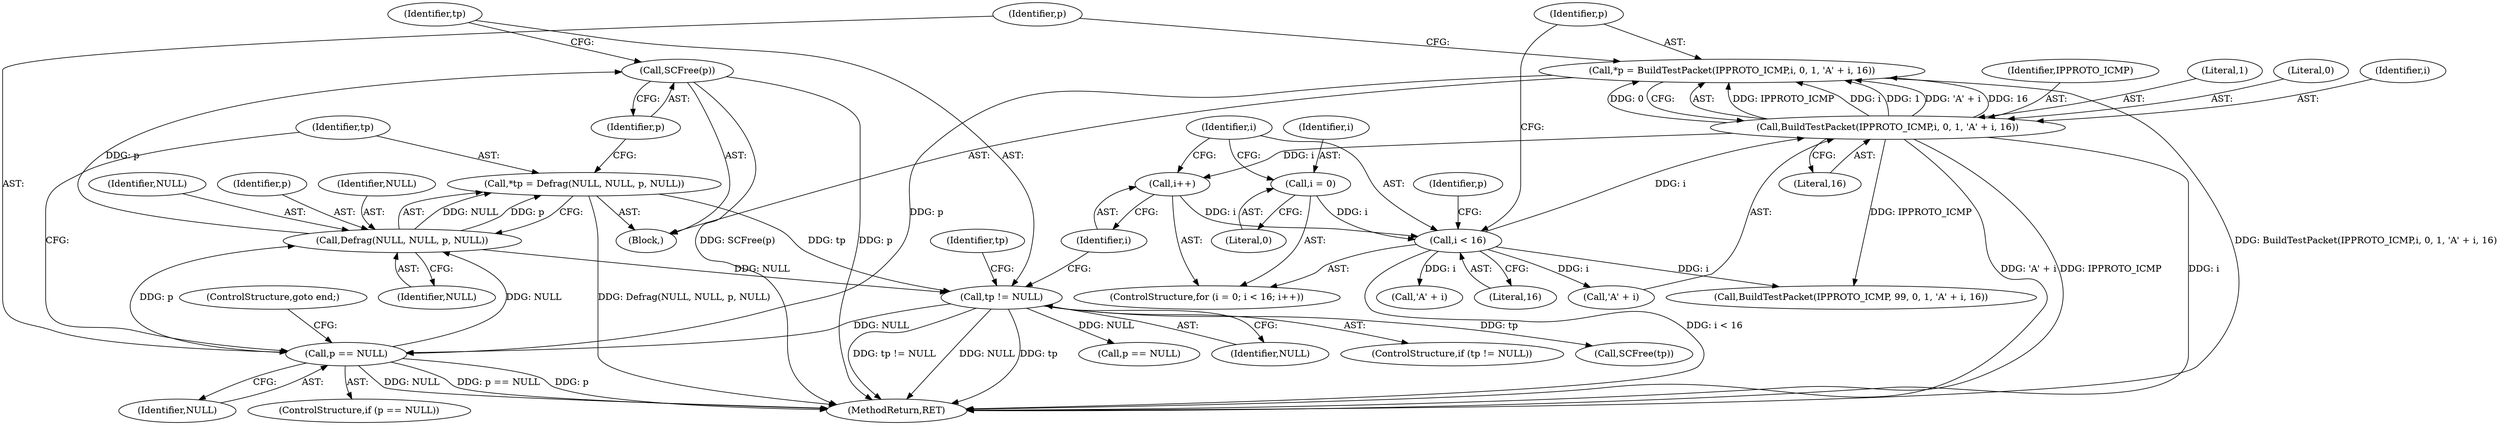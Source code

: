 digraph "0_suricata_4a04f814b15762eb446a5ead4d69d021512df6f8_9@pointer" {
"1000157" [label="(Call,SCFree(p))"];
"1000152" [label="(Call,Defrag(NULL, NULL, p, NULL))"];
"1000145" [label="(Call,p == NULL)"];
"1000133" [label="(Call,*p = BuildTestPacket(IPPROTO_ICMP,i, 0, 1, 'A' + i, 16))"];
"1000135" [label="(Call,BuildTestPacket(IPPROTO_ICMP,i, 0, 1, 'A' + i, 16))"];
"1000126" [label="(Call,i < 16)"];
"1000129" [label="(Call,i++)"];
"1000123" [label="(Call,i = 0)"];
"1000160" [label="(Call,tp != NULL)"];
"1000150" [label="(Call,*tp = Defrag(NULL, NULL, p, NULL))"];
"1000133" [label="(Call,*p = BuildTestPacket(IPPROTO_ICMP,i, 0, 1, 'A' + i, 16))"];
"1000140" [label="(Call,'A' + i)"];
"1000125" [label="(Literal,0)"];
"1000129" [label="(Call,i++)"];
"1000154" [label="(Identifier,NULL)"];
"1000148" [label="(ControlStructure,goto end;)"];
"1000159" [label="(ControlStructure,if (tp != NULL))"];
"1000155" [label="(Identifier,p)"];
"1000170" [label="(Call,BuildTestPacket(IPPROTO_ICMP, 99, 0, 1, 'A' + i, 16))"];
"1000136" [label="(Identifier,IPPROTO_ICMP)"];
"1000128" [label="(Literal,16)"];
"1000237" [label="(MethodReturn,RET)"];
"1000147" [label="(Identifier,NULL)"];
"1000139" [label="(Literal,1)"];
"1000138" [label="(Literal,0)"];
"1000145" [label="(Call,p == NULL)"];
"1000130" [label="(Identifier,i)"];
"1000127" [label="(Identifier,i)"];
"1000169" [label="(Identifier,p)"];
"1000144" [label="(ControlStructure,if (p == NULL))"];
"1000151" [label="(Identifier,tp)"];
"1000122" [label="(ControlStructure,for (i = 0; i < 16; i++))"];
"1000152" [label="(Call,Defrag(NULL, NULL, p, NULL))"];
"1000146" [label="(Identifier,p)"];
"1000153" [label="(Identifier,NULL)"];
"1000135" [label="(Call,BuildTestPacket(IPPROTO_ICMP,i, 0, 1, 'A' + i, 16))"];
"1000124" [label="(Identifier,i)"];
"1000156" [label="(Identifier,NULL)"];
"1000164" [label="(Call,SCFree(tp))"];
"1000175" [label="(Call,'A' + i)"];
"1000160" [label="(Call,tp != NULL)"];
"1000126" [label="(Call,i < 16)"];
"1000158" [label="(Identifier,p)"];
"1000165" [label="(Identifier,tp)"];
"1000162" [label="(Identifier,NULL)"];
"1000131" [label="(Block,)"];
"1000157" [label="(Call,SCFree(p))"];
"1000150" [label="(Call,*tp = Defrag(NULL, NULL, p, NULL))"];
"1000123" [label="(Call,i = 0)"];
"1000180" [label="(Call,p == NULL)"];
"1000134" [label="(Identifier,p)"];
"1000137" [label="(Identifier,i)"];
"1000161" [label="(Identifier,tp)"];
"1000143" [label="(Literal,16)"];
"1000157" -> "1000131"  [label="AST: "];
"1000157" -> "1000158"  [label="CFG: "];
"1000158" -> "1000157"  [label="AST: "];
"1000161" -> "1000157"  [label="CFG: "];
"1000157" -> "1000237"  [label="DDG: SCFree(p)"];
"1000157" -> "1000237"  [label="DDG: p"];
"1000152" -> "1000157"  [label="DDG: p"];
"1000152" -> "1000150"  [label="AST: "];
"1000152" -> "1000156"  [label="CFG: "];
"1000153" -> "1000152"  [label="AST: "];
"1000154" -> "1000152"  [label="AST: "];
"1000155" -> "1000152"  [label="AST: "];
"1000156" -> "1000152"  [label="AST: "];
"1000150" -> "1000152"  [label="CFG: "];
"1000152" -> "1000150"  [label="DDG: NULL"];
"1000152" -> "1000150"  [label="DDG: p"];
"1000145" -> "1000152"  [label="DDG: NULL"];
"1000145" -> "1000152"  [label="DDG: p"];
"1000152" -> "1000160"  [label="DDG: NULL"];
"1000145" -> "1000144"  [label="AST: "];
"1000145" -> "1000147"  [label="CFG: "];
"1000146" -> "1000145"  [label="AST: "];
"1000147" -> "1000145"  [label="AST: "];
"1000148" -> "1000145"  [label="CFG: "];
"1000151" -> "1000145"  [label="CFG: "];
"1000145" -> "1000237"  [label="DDG: p == NULL"];
"1000145" -> "1000237"  [label="DDG: p"];
"1000145" -> "1000237"  [label="DDG: NULL"];
"1000133" -> "1000145"  [label="DDG: p"];
"1000160" -> "1000145"  [label="DDG: NULL"];
"1000133" -> "1000131"  [label="AST: "];
"1000133" -> "1000135"  [label="CFG: "];
"1000134" -> "1000133"  [label="AST: "];
"1000135" -> "1000133"  [label="AST: "];
"1000146" -> "1000133"  [label="CFG: "];
"1000133" -> "1000237"  [label="DDG: BuildTestPacket(IPPROTO_ICMP,i, 0, 1, 'A' + i, 16)"];
"1000135" -> "1000133"  [label="DDG: IPPROTO_ICMP"];
"1000135" -> "1000133"  [label="DDG: i"];
"1000135" -> "1000133"  [label="DDG: 1"];
"1000135" -> "1000133"  [label="DDG: 'A' + i"];
"1000135" -> "1000133"  [label="DDG: 16"];
"1000135" -> "1000133"  [label="DDG: 0"];
"1000135" -> "1000143"  [label="CFG: "];
"1000136" -> "1000135"  [label="AST: "];
"1000137" -> "1000135"  [label="AST: "];
"1000138" -> "1000135"  [label="AST: "];
"1000139" -> "1000135"  [label="AST: "];
"1000140" -> "1000135"  [label="AST: "];
"1000143" -> "1000135"  [label="AST: "];
"1000135" -> "1000237"  [label="DDG: 'A' + i"];
"1000135" -> "1000237"  [label="DDG: IPPROTO_ICMP"];
"1000135" -> "1000237"  [label="DDG: i"];
"1000135" -> "1000129"  [label="DDG: i"];
"1000126" -> "1000135"  [label="DDG: i"];
"1000135" -> "1000170"  [label="DDG: IPPROTO_ICMP"];
"1000126" -> "1000122"  [label="AST: "];
"1000126" -> "1000128"  [label="CFG: "];
"1000127" -> "1000126"  [label="AST: "];
"1000128" -> "1000126"  [label="AST: "];
"1000134" -> "1000126"  [label="CFG: "];
"1000169" -> "1000126"  [label="CFG: "];
"1000126" -> "1000237"  [label="DDG: i < 16"];
"1000129" -> "1000126"  [label="DDG: i"];
"1000123" -> "1000126"  [label="DDG: i"];
"1000126" -> "1000140"  [label="DDG: i"];
"1000126" -> "1000170"  [label="DDG: i"];
"1000126" -> "1000175"  [label="DDG: i"];
"1000129" -> "1000122"  [label="AST: "];
"1000129" -> "1000130"  [label="CFG: "];
"1000130" -> "1000129"  [label="AST: "];
"1000127" -> "1000129"  [label="CFG: "];
"1000123" -> "1000122"  [label="AST: "];
"1000123" -> "1000125"  [label="CFG: "];
"1000124" -> "1000123"  [label="AST: "];
"1000125" -> "1000123"  [label="AST: "];
"1000127" -> "1000123"  [label="CFG: "];
"1000160" -> "1000159"  [label="AST: "];
"1000160" -> "1000162"  [label="CFG: "];
"1000161" -> "1000160"  [label="AST: "];
"1000162" -> "1000160"  [label="AST: "];
"1000165" -> "1000160"  [label="CFG: "];
"1000130" -> "1000160"  [label="CFG: "];
"1000160" -> "1000237"  [label="DDG: tp != NULL"];
"1000160" -> "1000237"  [label="DDG: NULL"];
"1000160" -> "1000237"  [label="DDG: tp"];
"1000150" -> "1000160"  [label="DDG: tp"];
"1000160" -> "1000164"  [label="DDG: tp"];
"1000160" -> "1000180"  [label="DDG: NULL"];
"1000150" -> "1000131"  [label="AST: "];
"1000151" -> "1000150"  [label="AST: "];
"1000158" -> "1000150"  [label="CFG: "];
"1000150" -> "1000237"  [label="DDG: Defrag(NULL, NULL, p, NULL)"];
}
